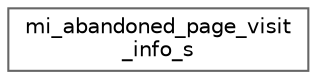 digraph "类继承关系图"
{
 // LATEX_PDF_SIZE
  bgcolor="transparent";
  edge [fontname=Helvetica,fontsize=10,labelfontname=Helvetica,labelfontsize=10];
  node [fontname=Helvetica,fontsize=10,shape=box,height=0.2,width=0.4];
  rankdir="LR";
  Node0 [id="Node000000",label="mi_abandoned_page_visit\l_info_s",height=0.2,width=0.4,color="grey40", fillcolor="white", style="filled",URL="$structmi__abandoned__page__visit__info__s.html",tooltip=" "];
}
